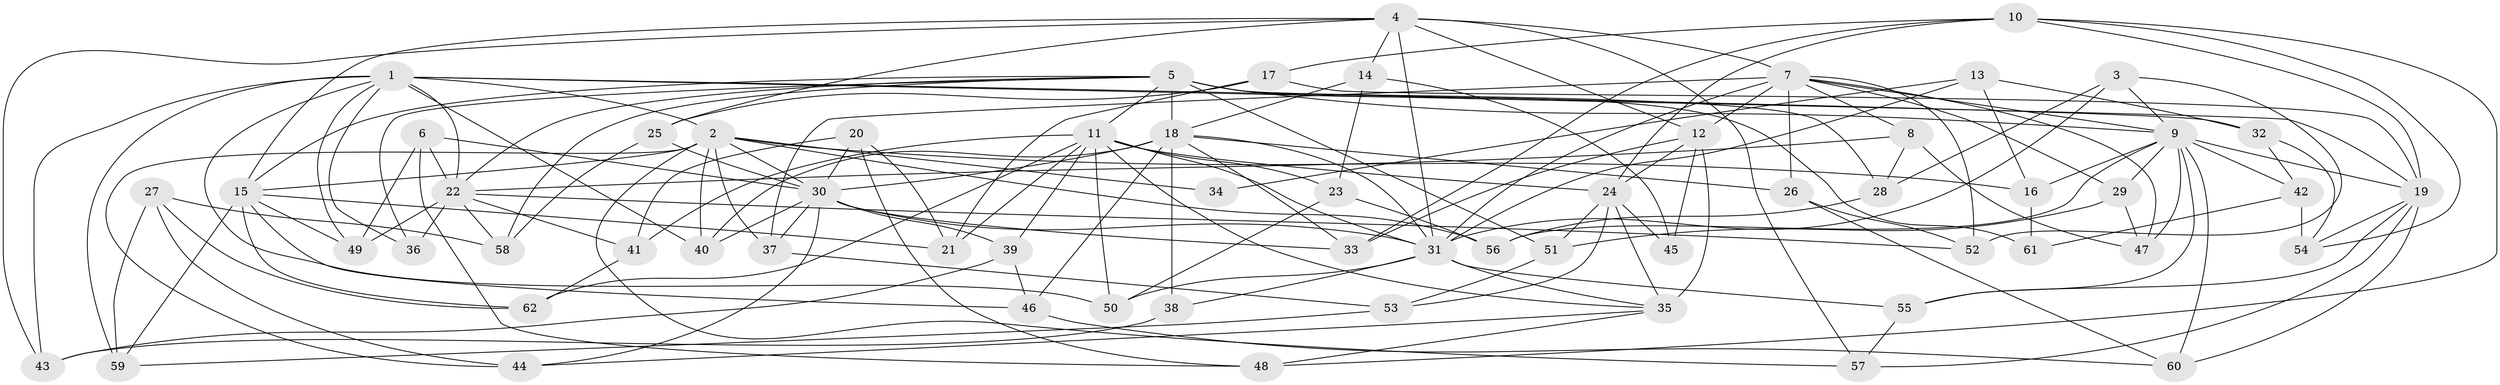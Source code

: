 // original degree distribution, {4: 1.0}
// Generated by graph-tools (version 1.1) at 2025/38/03/09/25 02:38:06]
// undirected, 62 vertices, 162 edges
graph export_dot {
graph [start="1"]
  node [color=gray90,style=filled];
  1;
  2;
  3;
  4;
  5;
  6;
  7;
  8;
  9;
  10;
  11;
  12;
  13;
  14;
  15;
  16;
  17;
  18;
  19;
  20;
  21;
  22;
  23;
  24;
  25;
  26;
  27;
  28;
  29;
  30;
  31;
  32;
  33;
  34;
  35;
  36;
  37;
  38;
  39;
  40;
  41;
  42;
  43;
  44;
  45;
  46;
  47;
  48;
  49;
  50;
  51;
  52;
  53;
  54;
  55;
  56;
  57;
  58;
  59;
  60;
  61;
  62;
  1 -- 2 [weight=1.0];
  1 -- 19 [weight=1.0];
  1 -- 22 [weight=1.0];
  1 -- 32 [weight=1.0];
  1 -- 36 [weight=1.0];
  1 -- 40 [weight=1.0];
  1 -- 43 [weight=1.0];
  1 -- 49 [weight=1.0];
  1 -- 50 [weight=1.0];
  1 -- 59 [weight=1.0];
  2 -- 15 [weight=1.0];
  2 -- 16 [weight=1.0];
  2 -- 30 [weight=1.0];
  2 -- 34 [weight=3.0];
  2 -- 37 [weight=1.0];
  2 -- 40 [weight=1.0];
  2 -- 44 [weight=1.0];
  2 -- 56 [weight=1.0];
  2 -- 57 [weight=1.0];
  3 -- 9 [weight=1.0];
  3 -- 28 [weight=1.0];
  3 -- 31 [weight=1.0];
  3 -- 52 [weight=1.0];
  4 -- 7 [weight=2.0];
  4 -- 12 [weight=1.0];
  4 -- 14 [weight=1.0];
  4 -- 15 [weight=3.0];
  4 -- 25 [weight=1.0];
  4 -- 31 [weight=2.0];
  4 -- 43 [weight=1.0];
  4 -- 57 [weight=1.0];
  5 -- 9 [weight=1.0];
  5 -- 11 [weight=1.0];
  5 -- 15 [weight=1.0];
  5 -- 18 [weight=2.0];
  5 -- 22 [weight=1.0];
  5 -- 28 [weight=1.0];
  5 -- 36 [weight=1.0];
  5 -- 51 [weight=1.0];
  5 -- 58 [weight=1.0];
  5 -- 61 [weight=2.0];
  6 -- 22 [weight=1.0];
  6 -- 30 [weight=1.0];
  6 -- 48 [weight=1.0];
  6 -- 49 [weight=1.0];
  7 -- 8 [weight=1.0];
  7 -- 9 [weight=1.0];
  7 -- 12 [weight=2.0];
  7 -- 26 [weight=1.0];
  7 -- 29 [weight=1.0];
  7 -- 31 [weight=1.0];
  7 -- 37 [weight=1.0];
  7 -- 47 [weight=1.0];
  7 -- 52 [weight=1.0];
  8 -- 22 [weight=1.0];
  8 -- 28 [weight=1.0];
  8 -- 47 [weight=1.0];
  9 -- 16 [weight=1.0];
  9 -- 19 [weight=2.0];
  9 -- 29 [weight=1.0];
  9 -- 42 [weight=1.0];
  9 -- 47 [weight=1.0];
  9 -- 55 [weight=1.0];
  9 -- 56 [weight=1.0];
  9 -- 60 [weight=1.0];
  10 -- 17 [weight=1.0];
  10 -- 19 [weight=2.0];
  10 -- 24 [weight=2.0];
  10 -- 33 [weight=1.0];
  10 -- 48 [weight=1.0];
  10 -- 54 [weight=1.0];
  11 -- 21 [weight=1.0];
  11 -- 23 [weight=1.0];
  11 -- 24 [weight=1.0];
  11 -- 31 [weight=1.0];
  11 -- 35 [weight=1.0];
  11 -- 39 [weight=1.0];
  11 -- 41 [weight=1.0];
  11 -- 50 [weight=1.0];
  11 -- 62 [weight=1.0];
  12 -- 24 [weight=1.0];
  12 -- 33 [weight=1.0];
  12 -- 35 [weight=5.0];
  12 -- 45 [weight=2.0];
  13 -- 16 [weight=1.0];
  13 -- 31 [weight=1.0];
  13 -- 32 [weight=1.0];
  13 -- 34 [weight=1.0];
  14 -- 18 [weight=1.0];
  14 -- 23 [weight=1.0];
  14 -- 45 [weight=1.0];
  15 -- 21 [weight=1.0];
  15 -- 46 [weight=1.0];
  15 -- 49 [weight=1.0];
  15 -- 59 [weight=1.0];
  15 -- 62 [weight=1.0];
  16 -- 61 [weight=1.0];
  17 -- 19 [weight=1.0];
  17 -- 21 [weight=1.0];
  17 -- 25 [weight=1.0];
  18 -- 26 [weight=1.0];
  18 -- 30 [weight=2.0];
  18 -- 31 [weight=1.0];
  18 -- 33 [weight=1.0];
  18 -- 38 [weight=2.0];
  18 -- 40 [weight=1.0];
  18 -- 46 [weight=1.0];
  19 -- 54 [weight=1.0];
  19 -- 55 [weight=1.0];
  19 -- 57 [weight=1.0];
  19 -- 60 [weight=1.0];
  20 -- 21 [weight=1.0];
  20 -- 30 [weight=1.0];
  20 -- 41 [weight=1.0];
  20 -- 48 [weight=1.0];
  22 -- 36 [weight=2.0];
  22 -- 41 [weight=1.0];
  22 -- 49 [weight=1.0];
  22 -- 52 [weight=1.0];
  22 -- 58 [weight=1.0];
  23 -- 50 [weight=1.0];
  23 -- 56 [weight=1.0];
  24 -- 35 [weight=1.0];
  24 -- 45 [weight=1.0];
  24 -- 51 [weight=1.0];
  24 -- 53 [weight=1.0];
  25 -- 30 [weight=1.0];
  25 -- 58 [weight=1.0];
  26 -- 52 [weight=1.0];
  26 -- 60 [weight=1.0];
  27 -- 44 [weight=1.0];
  27 -- 58 [weight=1.0];
  27 -- 59 [weight=1.0];
  27 -- 62 [weight=1.0];
  28 -- 56 [weight=1.0];
  29 -- 47 [weight=1.0];
  29 -- 51 [weight=1.0];
  30 -- 31 [weight=1.0];
  30 -- 33 [weight=1.0];
  30 -- 37 [weight=1.0];
  30 -- 39 [weight=1.0];
  30 -- 40 [weight=1.0];
  30 -- 44 [weight=1.0];
  31 -- 35 [weight=1.0];
  31 -- 38 [weight=1.0];
  31 -- 50 [weight=1.0];
  31 -- 55 [weight=1.0];
  32 -- 42 [weight=1.0];
  32 -- 54 [weight=1.0];
  35 -- 44 [weight=1.0];
  35 -- 48 [weight=1.0];
  37 -- 53 [weight=1.0];
  38 -- 43 [weight=1.0];
  39 -- 43 [weight=1.0];
  39 -- 46 [weight=1.0];
  41 -- 62 [weight=1.0];
  42 -- 54 [weight=1.0];
  42 -- 61 [weight=1.0];
  46 -- 60 [weight=1.0];
  51 -- 53 [weight=1.0];
  53 -- 59 [weight=1.0];
  55 -- 57 [weight=1.0];
}
